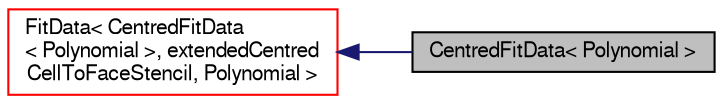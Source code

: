 digraph "CentredFitData&lt; Polynomial &gt;"
{
  bgcolor="transparent";
  edge [fontname="FreeSans",fontsize="10",labelfontname="FreeSans",labelfontsize="10"];
  node [fontname="FreeSans",fontsize="10",shape=record];
  rankdir="LR";
  Node18 [label="CentredFitData\< Polynomial \>",height=0.2,width=0.4,color="black", fillcolor="grey75", style="filled", fontcolor="black"];
  Node19 -> Node18 [dir="back",color="midnightblue",fontsize="10",style="solid",fontname="FreeSans"];
  Node19 [label="FitData\< CentredFitData\l\< Polynomial \>, extendedCentred\lCellToFaceStencil, Polynomial \>",height=0.2,width=0.4,color="red",URL="$a23170.html"];
}
